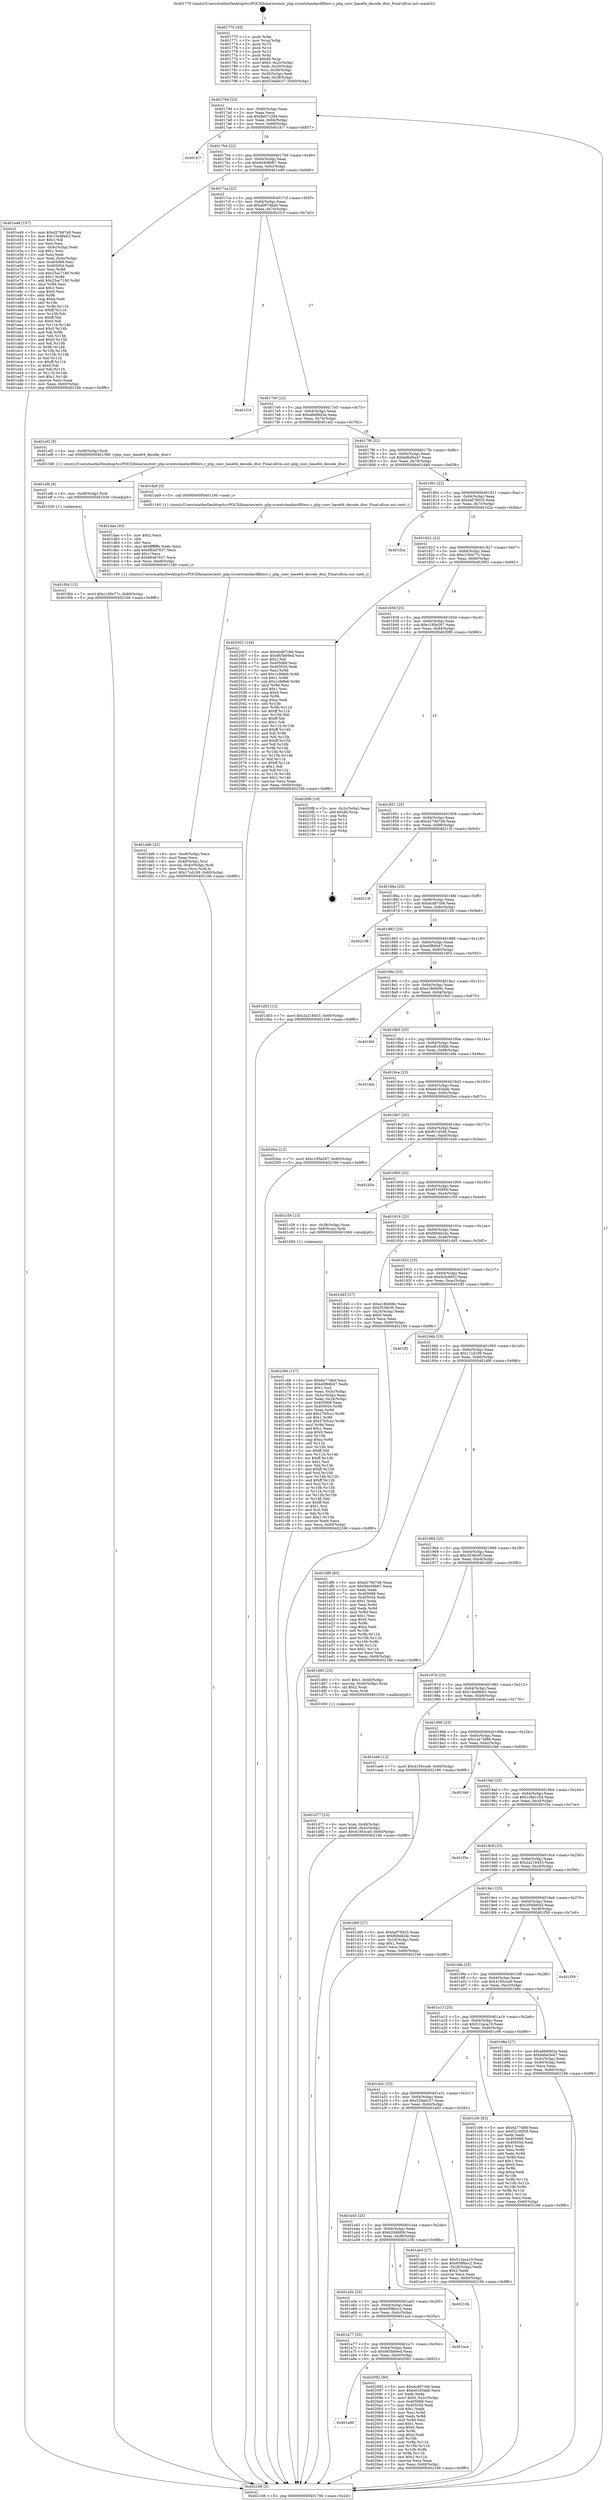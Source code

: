 digraph "0x401770" {
  label = "0x401770 (/mnt/c/Users/mathe/Desktop/tcc/POCII/binaries/extr_php-srcextstandardfilters.c_php_conv_base64_decode_dtor_Final-ollvm.out::main(0))"
  labelloc = "t"
  node[shape=record]

  Entry [label="",width=0.3,height=0.3,shape=circle,fillcolor=black,style=filled]
  "0x40179d" [label="{
     0x40179d [23]\l
     | [instrs]\l
     &nbsp;&nbsp;0x40179d \<+3\>: mov -0x60(%rbp),%eax\l
     &nbsp;&nbsp;0x4017a0 \<+2\>: mov %eax,%ecx\l
     &nbsp;&nbsp;0x4017a2 \<+6\>: sub $0x8e07c284,%ecx\l
     &nbsp;&nbsp;0x4017a8 \<+3\>: mov %eax,-0x64(%rbp)\l
     &nbsp;&nbsp;0x4017ab \<+3\>: mov %ecx,-0x68(%rbp)\l
     &nbsp;&nbsp;0x4017ae \<+6\>: je 0000000000401fc7 \<main+0x857\>\l
  }"]
  "0x401fc7" [label="{
     0x401fc7\l
  }", style=dashed]
  "0x4017b4" [label="{
     0x4017b4 [22]\l
     | [instrs]\l
     &nbsp;&nbsp;0x4017b4 \<+5\>: jmp 00000000004017b9 \<main+0x49\>\l
     &nbsp;&nbsp;0x4017b9 \<+3\>: mov -0x64(%rbp),%eax\l
     &nbsp;&nbsp;0x4017bc \<+5\>: sub $0x9d408b87,%eax\l
     &nbsp;&nbsp;0x4017c1 \<+3\>: mov %eax,-0x6c(%rbp)\l
     &nbsp;&nbsp;0x4017c4 \<+6\>: je 0000000000401e49 \<main+0x6d9\>\l
  }"]
  Exit [label="",width=0.3,height=0.3,shape=circle,fillcolor=black,style=filled,peripheries=2]
  "0x401e49" [label="{
     0x401e49 [157]\l
     | [instrs]\l
     &nbsp;&nbsp;0x401e49 \<+5\>: mov $0xd279d748,%eax\l
     &nbsp;&nbsp;0x401e4e \<+5\>: mov $0x15ed8eb3,%ecx\l
     &nbsp;&nbsp;0x401e53 \<+2\>: mov $0x1,%dl\l
     &nbsp;&nbsp;0x401e55 \<+2\>: xor %esi,%esi\l
     &nbsp;&nbsp;0x401e57 \<+3\>: mov -0x4c(%rbp),%edi\l
     &nbsp;&nbsp;0x401e5a \<+3\>: sub $0x1,%esi\l
     &nbsp;&nbsp;0x401e5d \<+2\>: sub %esi,%edi\l
     &nbsp;&nbsp;0x401e5f \<+3\>: mov %edi,-0x4c(%rbp)\l
     &nbsp;&nbsp;0x401e62 \<+7\>: mov 0x405068,%esi\l
     &nbsp;&nbsp;0x401e69 \<+7\>: mov 0x405054,%edi\l
     &nbsp;&nbsp;0x401e70 \<+3\>: mov %esi,%r8d\l
     &nbsp;&nbsp;0x401e73 \<+7\>: sub $0x25ac7180,%r8d\l
     &nbsp;&nbsp;0x401e7a \<+4\>: sub $0x1,%r8d\l
     &nbsp;&nbsp;0x401e7e \<+7\>: add $0x25ac7180,%r8d\l
     &nbsp;&nbsp;0x401e85 \<+4\>: imul %r8d,%esi\l
     &nbsp;&nbsp;0x401e89 \<+3\>: and $0x1,%esi\l
     &nbsp;&nbsp;0x401e8c \<+3\>: cmp $0x0,%esi\l
     &nbsp;&nbsp;0x401e8f \<+4\>: sete %r9b\l
     &nbsp;&nbsp;0x401e93 \<+3\>: cmp $0xa,%edi\l
     &nbsp;&nbsp;0x401e96 \<+4\>: setl %r10b\l
     &nbsp;&nbsp;0x401e9a \<+3\>: mov %r9b,%r11b\l
     &nbsp;&nbsp;0x401e9d \<+4\>: xor $0xff,%r11b\l
     &nbsp;&nbsp;0x401ea1 \<+3\>: mov %r10b,%bl\l
     &nbsp;&nbsp;0x401ea4 \<+3\>: xor $0xff,%bl\l
     &nbsp;&nbsp;0x401ea7 \<+3\>: xor $0x0,%dl\l
     &nbsp;&nbsp;0x401eaa \<+3\>: mov %r11b,%r14b\l
     &nbsp;&nbsp;0x401ead \<+4\>: and $0x0,%r14b\l
     &nbsp;&nbsp;0x401eb1 \<+3\>: and %dl,%r9b\l
     &nbsp;&nbsp;0x401eb4 \<+3\>: mov %bl,%r15b\l
     &nbsp;&nbsp;0x401eb7 \<+4\>: and $0x0,%r15b\l
     &nbsp;&nbsp;0x401ebb \<+3\>: and %dl,%r10b\l
     &nbsp;&nbsp;0x401ebe \<+3\>: or %r9b,%r14b\l
     &nbsp;&nbsp;0x401ec1 \<+3\>: or %r10b,%r15b\l
     &nbsp;&nbsp;0x401ec4 \<+3\>: xor %r15b,%r14b\l
     &nbsp;&nbsp;0x401ec7 \<+3\>: or %bl,%r11b\l
     &nbsp;&nbsp;0x401eca \<+4\>: xor $0xff,%r11b\l
     &nbsp;&nbsp;0x401ece \<+3\>: or $0x0,%dl\l
     &nbsp;&nbsp;0x401ed1 \<+3\>: and %dl,%r11b\l
     &nbsp;&nbsp;0x401ed4 \<+3\>: or %r11b,%r14b\l
     &nbsp;&nbsp;0x401ed7 \<+4\>: test $0x1,%r14b\l
     &nbsp;&nbsp;0x401edb \<+3\>: cmovne %ecx,%eax\l
     &nbsp;&nbsp;0x401ede \<+3\>: mov %eax,-0x60(%rbp)\l
     &nbsp;&nbsp;0x401ee1 \<+5\>: jmp 0000000000402166 \<main+0x9f6\>\l
  }"]
  "0x4017ca" [label="{
     0x4017ca [22]\l
     | [instrs]\l
     &nbsp;&nbsp;0x4017ca \<+5\>: jmp 00000000004017cf \<main+0x5f\>\l
     &nbsp;&nbsp;0x4017cf \<+3\>: mov -0x64(%rbp),%eax\l
     &nbsp;&nbsp;0x4017d2 \<+5\>: sub $0xa09746a9,%eax\l
     &nbsp;&nbsp;0x4017d7 \<+3\>: mov %eax,-0x70(%rbp)\l
     &nbsp;&nbsp;0x4017da \<+6\>: je 0000000000401f10 \<main+0x7a0\>\l
  }"]
  "0x401a90" [label="{
     0x401a90\l
  }", style=dashed]
  "0x401f10" [label="{
     0x401f10\l
  }", style=dashed]
  "0x4017e0" [label="{
     0x4017e0 [22]\l
     | [instrs]\l
     &nbsp;&nbsp;0x4017e0 \<+5\>: jmp 00000000004017e5 \<main+0x75\>\l
     &nbsp;&nbsp;0x4017e5 \<+3\>: mov -0x64(%rbp),%eax\l
     &nbsp;&nbsp;0x4017e8 \<+5\>: sub $0xa6689d3a,%eax\l
     &nbsp;&nbsp;0x4017ed \<+3\>: mov %eax,-0x74(%rbp)\l
     &nbsp;&nbsp;0x4017f0 \<+6\>: je 0000000000401ef2 \<main+0x782\>\l
  }"]
  "0x402092" [label="{
     0x402092 [90]\l
     | [instrs]\l
     &nbsp;&nbsp;0x402092 \<+5\>: mov $0xdcd87cb6,%eax\l
     &nbsp;&nbsp;0x402097 \<+5\>: mov $0xed165abb,%ecx\l
     &nbsp;&nbsp;0x40209c \<+2\>: xor %edx,%edx\l
     &nbsp;&nbsp;0x40209e \<+7\>: movl $0x0,-0x2c(%rbp)\l
     &nbsp;&nbsp;0x4020a5 \<+7\>: mov 0x405068,%esi\l
     &nbsp;&nbsp;0x4020ac \<+7\>: mov 0x405054,%edi\l
     &nbsp;&nbsp;0x4020b3 \<+3\>: sub $0x1,%edx\l
     &nbsp;&nbsp;0x4020b6 \<+3\>: mov %esi,%r8d\l
     &nbsp;&nbsp;0x4020b9 \<+3\>: add %edx,%r8d\l
     &nbsp;&nbsp;0x4020bc \<+4\>: imul %r8d,%esi\l
     &nbsp;&nbsp;0x4020c0 \<+3\>: and $0x1,%esi\l
     &nbsp;&nbsp;0x4020c3 \<+3\>: cmp $0x0,%esi\l
     &nbsp;&nbsp;0x4020c6 \<+4\>: sete %r9b\l
     &nbsp;&nbsp;0x4020ca \<+3\>: cmp $0xa,%edi\l
     &nbsp;&nbsp;0x4020cd \<+4\>: setl %r10b\l
     &nbsp;&nbsp;0x4020d1 \<+3\>: mov %r9b,%r11b\l
     &nbsp;&nbsp;0x4020d4 \<+3\>: and %r10b,%r11b\l
     &nbsp;&nbsp;0x4020d7 \<+3\>: xor %r10b,%r9b\l
     &nbsp;&nbsp;0x4020da \<+3\>: or %r9b,%r11b\l
     &nbsp;&nbsp;0x4020dd \<+4\>: test $0x1,%r11b\l
     &nbsp;&nbsp;0x4020e1 \<+3\>: cmovne %ecx,%eax\l
     &nbsp;&nbsp;0x4020e4 \<+3\>: mov %eax,-0x60(%rbp)\l
     &nbsp;&nbsp;0x4020e7 \<+5\>: jmp 0000000000402166 \<main+0x9f6\>\l
  }"]
  "0x401ef2" [label="{
     0x401ef2 [9]\l
     | [instrs]\l
     &nbsp;&nbsp;0x401ef2 \<+4\>: mov -0x48(%rbp),%rdi\l
     &nbsp;&nbsp;0x401ef6 \<+5\>: call 0000000000401580 \<php_conv_base64_decode_dtor\>\l
     | [calls]\l
     &nbsp;&nbsp;0x401580 \{1\} (/mnt/c/Users/mathe/Desktop/tcc/POCII/binaries/extr_php-srcextstandardfilters.c_php_conv_base64_decode_dtor_Final-ollvm.out::php_conv_base64_decode_dtor)\l
  }"]
  "0x4017f6" [label="{
     0x4017f6 [22]\l
     | [instrs]\l
     &nbsp;&nbsp;0x4017f6 \<+5\>: jmp 00000000004017fb \<main+0x8b\>\l
     &nbsp;&nbsp;0x4017fb \<+3\>: mov -0x64(%rbp),%eax\l
     &nbsp;&nbsp;0x4017fe \<+5\>: sub $0xbdbd5e47,%eax\l
     &nbsp;&nbsp;0x401803 \<+3\>: mov %eax,-0x78(%rbp)\l
     &nbsp;&nbsp;0x401806 \<+6\>: je 0000000000401da9 \<main+0x639\>\l
  }"]
  "0x401a77" [label="{
     0x401a77 [25]\l
     | [instrs]\l
     &nbsp;&nbsp;0x401a77 \<+5\>: jmp 0000000000401a7c \<main+0x30c\>\l
     &nbsp;&nbsp;0x401a7c \<+3\>: mov -0x64(%rbp),%eax\l
     &nbsp;&nbsp;0x401a7f \<+5\>: sub $0x665b69ed,%eax\l
     &nbsp;&nbsp;0x401a84 \<+6\>: mov %eax,-0xe0(%rbp)\l
     &nbsp;&nbsp;0x401a8a \<+6\>: je 0000000000402092 \<main+0x922\>\l
  }"]
  "0x401da9" [label="{
     0x401da9 [5]\l
     | [instrs]\l
     &nbsp;&nbsp;0x401da9 \<+5\>: call 0000000000401160 \<next_i\>\l
     | [calls]\l
     &nbsp;&nbsp;0x401160 \{1\} (/mnt/c/Users/mathe/Desktop/tcc/POCII/binaries/extr_php-srcextstandardfilters.c_php_conv_base64_decode_dtor_Final-ollvm.out::next_i)\l
  }"]
  "0x40180c" [label="{
     0x40180c [22]\l
     | [instrs]\l
     &nbsp;&nbsp;0x40180c \<+5\>: jmp 0000000000401811 \<main+0xa1\>\l
     &nbsp;&nbsp;0x401811 \<+3\>: mov -0x64(%rbp),%eax\l
     &nbsp;&nbsp;0x401814 \<+5\>: sub $0xbef79025,%eax\l
     &nbsp;&nbsp;0x401819 \<+3\>: mov %eax,-0x7c(%rbp)\l
     &nbsp;&nbsp;0x40181c \<+6\>: je 0000000000401d2a \<main+0x5ba\>\l
  }"]
  "0x401ace" [label="{
     0x401ace\l
  }", style=dashed]
  "0x401d2a" [label="{
     0x401d2a\l
  }", style=dashed]
  "0x401822" [label="{
     0x401822 [22]\l
     | [instrs]\l
     &nbsp;&nbsp;0x401822 \<+5\>: jmp 0000000000401827 \<main+0xb7\>\l
     &nbsp;&nbsp;0x401827 \<+3\>: mov -0x64(%rbp),%eax\l
     &nbsp;&nbsp;0x40182a \<+5\>: sub $0xc100e77c,%eax\l
     &nbsp;&nbsp;0x40182f \<+3\>: mov %eax,-0x80(%rbp)\l
     &nbsp;&nbsp;0x401832 \<+6\>: je 0000000000402002 \<main+0x892\>\l
  }"]
  "0x401a5e" [label="{
     0x401a5e [25]\l
     | [instrs]\l
     &nbsp;&nbsp;0x401a5e \<+5\>: jmp 0000000000401a63 \<main+0x2f3\>\l
     &nbsp;&nbsp;0x401a63 \<+3\>: mov -0x64(%rbp),%eax\l
     &nbsp;&nbsp;0x401a66 \<+5\>: sub $0x65f8bcc2,%eax\l
     &nbsp;&nbsp;0x401a6b \<+6\>: mov %eax,-0xdc(%rbp)\l
     &nbsp;&nbsp;0x401a71 \<+6\>: je 0000000000401ace \<main+0x35e\>\l
  }"]
  "0x402002" [label="{
     0x402002 [144]\l
     | [instrs]\l
     &nbsp;&nbsp;0x402002 \<+5\>: mov $0xdcd87cb6,%eax\l
     &nbsp;&nbsp;0x402007 \<+5\>: mov $0x665b69ed,%ecx\l
     &nbsp;&nbsp;0x40200c \<+2\>: mov $0x1,%dl\l
     &nbsp;&nbsp;0x40200e \<+7\>: mov 0x405068,%esi\l
     &nbsp;&nbsp;0x402015 \<+7\>: mov 0x405054,%edi\l
     &nbsp;&nbsp;0x40201c \<+3\>: mov %esi,%r8d\l
     &nbsp;&nbsp;0x40201f \<+7\>: add $0x1c9dfe6,%r8d\l
     &nbsp;&nbsp;0x402026 \<+4\>: sub $0x1,%r8d\l
     &nbsp;&nbsp;0x40202a \<+7\>: sub $0x1c9dfe6,%r8d\l
     &nbsp;&nbsp;0x402031 \<+4\>: imul %r8d,%esi\l
     &nbsp;&nbsp;0x402035 \<+3\>: and $0x1,%esi\l
     &nbsp;&nbsp;0x402038 \<+3\>: cmp $0x0,%esi\l
     &nbsp;&nbsp;0x40203b \<+4\>: sete %r9b\l
     &nbsp;&nbsp;0x40203f \<+3\>: cmp $0xa,%edi\l
     &nbsp;&nbsp;0x402042 \<+4\>: setl %r10b\l
     &nbsp;&nbsp;0x402046 \<+3\>: mov %r9b,%r11b\l
     &nbsp;&nbsp;0x402049 \<+4\>: xor $0xff,%r11b\l
     &nbsp;&nbsp;0x40204d \<+3\>: mov %r10b,%bl\l
     &nbsp;&nbsp;0x402050 \<+3\>: xor $0xff,%bl\l
     &nbsp;&nbsp;0x402053 \<+3\>: xor $0x1,%dl\l
     &nbsp;&nbsp;0x402056 \<+3\>: mov %r11b,%r14b\l
     &nbsp;&nbsp;0x402059 \<+4\>: and $0xff,%r14b\l
     &nbsp;&nbsp;0x40205d \<+3\>: and %dl,%r9b\l
     &nbsp;&nbsp;0x402060 \<+3\>: mov %bl,%r15b\l
     &nbsp;&nbsp;0x402063 \<+4\>: and $0xff,%r15b\l
     &nbsp;&nbsp;0x402067 \<+3\>: and %dl,%r10b\l
     &nbsp;&nbsp;0x40206a \<+3\>: or %r9b,%r14b\l
     &nbsp;&nbsp;0x40206d \<+3\>: or %r10b,%r15b\l
     &nbsp;&nbsp;0x402070 \<+3\>: xor %r15b,%r14b\l
     &nbsp;&nbsp;0x402073 \<+3\>: or %bl,%r11b\l
     &nbsp;&nbsp;0x402076 \<+4\>: xor $0xff,%r11b\l
     &nbsp;&nbsp;0x40207a \<+3\>: or $0x1,%dl\l
     &nbsp;&nbsp;0x40207d \<+3\>: and %dl,%r11b\l
     &nbsp;&nbsp;0x402080 \<+3\>: or %r11b,%r14b\l
     &nbsp;&nbsp;0x402083 \<+4\>: test $0x1,%r14b\l
     &nbsp;&nbsp;0x402087 \<+3\>: cmovne %ecx,%eax\l
     &nbsp;&nbsp;0x40208a \<+3\>: mov %eax,-0x60(%rbp)\l
     &nbsp;&nbsp;0x40208d \<+5\>: jmp 0000000000402166 \<main+0x9f6\>\l
  }"]
  "0x401838" [label="{
     0x401838 [25]\l
     | [instrs]\l
     &nbsp;&nbsp;0x401838 \<+5\>: jmp 000000000040183d \<main+0xcd\>\l
     &nbsp;&nbsp;0x40183d \<+3\>: mov -0x64(%rbp),%eax\l
     &nbsp;&nbsp;0x401840 \<+5\>: sub $0xc195e267,%eax\l
     &nbsp;&nbsp;0x401845 \<+6\>: mov %eax,-0x84(%rbp)\l
     &nbsp;&nbsp;0x40184b \<+6\>: je 00000000004020f8 \<main+0x988\>\l
  }"]
  "0x40210b" [label="{
     0x40210b\l
  }", style=dashed]
  "0x4020f8" [label="{
     0x4020f8 [19]\l
     | [instrs]\l
     &nbsp;&nbsp;0x4020f8 \<+3\>: mov -0x2c(%rbp),%eax\l
     &nbsp;&nbsp;0x4020fb \<+7\>: add $0xd0,%rsp\l
     &nbsp;&nbsp;0x402102 \<+1\>: pop %rbx\l
     &nbsp;&nbsp;0x402103 \<+2\>: pop %r12\l
     &nbsp;&nbsp;0x402105 \<+2\>: pop %r14\l
     &nbsp;&nbsp;0x402107 \<+2\>: pop %r15\l
     &nbsp;&nbsp;0x402109 \<+1\>: pop %rbp\l
     &nbsp;&nbsp;0x40210a \<+1\>: ret\l
  }"]
  "0x401851" [label="{
     0x401851 [25]\l
     | [instrs]\l
     &nbsp;&nbsp;0x401851 \<+5\>: jmp 0000000000401856 \<main+0xe6\>\l
     &nbsp;&nbsp;0x401856 \<+3\>: mov -0x64(%rbp),%eax\l
     &nbsp;&nbsp;0x401859 \<+5\>: sub $0xd279d748,%eax\l
     &nbsp;&nbsp;0x40185e \<+6\>: mov %eax,-0x88(%rbp)\l
     &nbsp;&nbsp;0x401864 \<+6\>: je 000000000040213f \<main+0x9cf\>\l
  }"]
  "0x401f04" [label="{
     0x401f04 [12]\l
     | [instrs]\l
     &nbsp;&nbsp;0x401f04 \<+7\>: movl $0xc100e77c,-0x60(%rbp)\l
     &nbsp;&nbsp;0x401f0b \<+5\>: jmp 0000000000402166 \<main+0x9f6\>\l
  }"]
  "0x40213f" [label="{
     0x40213f\l
  }", style=dashed]
  "0x40186a" [label="{
     0x40186a [25]\l
     | [instrs]\l
     &nbsp;&nbsp;0x40186a \<+5\>: jmp 000000000040186f \<main+0xff\>\l
     &nbsp;&nbsp;0x40186f \<+3\>: mov -0x64(%rbp),%eax\l
     &nbsp;&nbsp;0x401872 \<+5\>: sub $0xdcd87cb6,%eax\l
     &nbsp;&nbsp;0x401877 \<+6\>: mov %eax,-0x8c(%rbp)\l
     &nbsp;&nbsp;0x40187d \<+6\>: je 0000000000402158 \<main+0x9e8\>\l
  }"]
  "0x401efb" [label="{
     0x401efb [9]\l
     | [instrs]\l
     &nbsp;&nbsp;0x401efb \<+4\>: mov -0x48(%rbp),%rdi\l
     &nbsp;&nbsp;0x401eff \<+5\>: call 0000000000401030 \<free@plt\>\l
     | [calls]\l
     &nbsp;&nbsp;0x401030 \{1\} (unknown)\l
  }"]
  "0x402158" [label="{
     0x402158\l
  }", style=dashed]
  "0x401883" [label="{
     0x401883 [25]\l
     | [instrs]\l
     &nbsp;&nbsp;0x401883 \<+5\>: jmp 0000000000401888 \<main+0x118\>\l
     &nbsp;&nbsp;0x401888 \<+3\>: mov -0x64(%rbp),%eax\l
     &nbsp;&nbsp;0x40188b \<+5\>: sub $0xe0f66647,%eax\l
     &nbsp;&nbsp;0x401890 \<+6\>: mov %eax,-0x90(%rbp)\l
     &nbsp;&nbsp;0x401896 \<+6\>: je 0000000000401d03 \<main+0x593\>\l
  }"]
  "0x401dd6" [label="{
     0x401dd6 [32]\l
     | [instrs]\l
     &nbsp;&nbsp;0x401dd6 \<+6\>: mov -0xe8(%rbp),%ecx\l
     &nbsp;&nbsp;0x401ddc \<+3\>: imul %eax,%ecx\l
     &nbsp;&nbsp;0x401ddf \<+4\>: mov -0x48(%rbp),%rsi\l
     &nbsp;&nbsp;0x401de3 \<+4\>: movslq -0x4c(%rbp),%rdi\l
     &nbsp;&nbsp;0x401de7 \<+3\>: mov %ecx,(%rsi,%rdi,4)\l
     &nbsp;&nbsp;0x401dea \<+7\>: movl $0x17cd189,-0x60(%rbp)\l
     &nbsp;&nbsp;0x401df1 \<+5\>: jmp 0000000000402166 \<main+0x9f6\>\l
  }"]
  "0x401d03" [label="{
     0x401d03 [12]\l
     | [instrs]\l
     &nbsp;&nbsp;0x401d03 \<+7\>: movl $0x2a218453,-0x60(%rbp)\l
     &nbsp;&nbsp;0x401d0a \<+5\>: jmp 0000000000402166 \<main+0x9f6\>\l
  }"]
  "0x40189c" [label="{
     0x40189c [25]\l
     | [instrs]\l
     &nbsp;&nbsp;0x40189c \<+5\>: jmp 00000000004018a1 \<main+0x131\>\l
     &nbsp;&nbsp;0x4018a1 \<+3\>: mov -0x64(%rbp),%eax\l
     &nbsp;&nbsp;0x4018a4 \<+5\>: sub $0xe180d06c,%eax\l
     &nbsp;&nbsp;0x4018a9 \<+6\>: mov %eax,-0x94(%rbp)\l
     &nbsp;&nbsp;0x4018af \<+6\>: je 0000000000401fe5 \<main+0x875\>\l
  }"]
  "0x401dae" [label="{
     0x401dae [40]\l
     | [instrs]\l
     &nbsp;&nbsp;0x401dae \<+5\>: mov $0x2,%ecx\l
     &nbsp;&nbsp;0x401db3 \<+1\>: cltd\l
     &nbsp;&nbsp;0x401db4 \<+2\>: idiv %ecx\l
     &nbsp;&nbsp;0x401db6 \<+6\>: imul $0xfffffffe,%edx,%ecx\l
     &nbsp;&nbsp;0x401dbc \<+6\>: add $0x664d7637,%ecx\l
     &nbsp;&nbsp;0x401dc2 \<+3\>: add $0x1,%ecx\l
     &nbsp;&nbsp;0x401dc5 \<+6\>: sub $0x664d7637,%ecx\l
     &nbsp;&nbsp;0x401dcb \<+6\>: mov %ecx,-0xe8(%rbp)\l
     &nbsp;&nbsp;0x401dd1 \<+5\>: call 0000000000401160 \<next_i\>\l
     | [calls]\l
     &nbsp;&nbsp;0x401160 \{1\} (/mnt/c/Users/mathe/Desktop/tcc/POCII/binaries/extr_php-srcextstandardfilters.c_php_conv_base64_decode_dtor_Final-ollvm.out::next_i)\l
  }"]
  "0x401fe5" [label="{
     0x401fe5\l
  }", style=dashed]
  "0x4018b5" [label="{
     0x4018b5 [25]\l
     | [instrs]\l
     &nbsp;&nbsp;0x4018b5 \<+5\>: jmp 00000000004018ba \<main+0x14a\>\l
     &nbsp;&nbsp;0x4018ba \<+3\>: mov -0x64(%rbp),%eax\l
     &nbsp;&nbsp;0x4018bd \<+5\>: sub $0xe8193fdb,%eax\l
     &nbsp;&nbsp;0x4018c2 \<+6\>: mov %eax,-0x98(%rbp)\l
     &nbsp;&nbsp;0x4018c8 \<+6\>: je 0000000000401bfa \<main+0x48a\>\l
  }"]
  "0x401d77" [label="{
     0x401d77 [23]\l
     | [instrs]\l
     &nbsp;&nbsp;0x401d77 \<+4\>: mov %rax,-0x48(%rbp)\l
     &nbsp;&nbsp;0x401d7b \<+7\>: movl $0x0,-0x4c(%rbp)\l
     &nbsp;&nbsp;0x401d82 \<+7\>: movl $0x4195cca9,-0x60(%rbp)\l
     &nbsp;&nbsp;0x401d89 \<+5\>: jmp 0000000000402166 \<main+0x9f6\>\l
  }"]
  "0x401bfa" [label="{
     0x401bfa\l
  }", style=dashed]
  "0x4018ce" [label="{
     0x4018ce [25]\l
     | [instrs]\l
     &nbsp;&nbsp;0x4018ce \<+5\>: jmp 00000000004018d3 \<main+0x163\>\l
     &nbsp;&nbsp;0x4018d3 \<+3\>: mov -0x64(%rbp),%eax\l
     &nbsp;&nbsp;0x4018d6 \<+5\>: sub $0xed165abb,%eax\l
     &nbsp;&nbsp;0x4018db \<+6\>: mov %eax,-0x9c(%rbp)\l
     &nbsp;&nbsp;0x4018e1 \<+6\>: je 00000000004020ec \<main+0x97c\>\l
  }"]
  "0x401c66" [label="{
     0x401c66 [157]\l
     | [instrs]\l
     &nbsp;&nbsp;0x401c66 \<+5\>: mov $0x6a77dfef,%ecx\l
     &nbsp;&nbsp;0x401c6b \<+5\>: mov $0xe0f66647,%edx\l
     &nbsp;&nbsp;0x401c70 \<+3\>: mov $0x1,%sil\l
     &nbsp;&nbsp;0x401c73 \<+3\>: mov %eax,-0x3c(%rbp)\l
     &nbsp;&nbsp;0x401c76 \<+3\>: mov -0x3c(%rbp),%eax\l
     &nbsp;&nbsp;0x401c79 \<+3\>: mov %eax,-0x24(%rbp)\l
     &nbsp;&nbsp;0x401c7c \<+7\>: mov 0x405068,%eax\l
     &nbsp;&nbsp;0x401c83 \<+8\>: mov 0x405054,%r8d\l
     &nbsp;&nbsp;0x401c8b \<+3\>: mov %eax,%r9d\l
     &nbsp;&nbsp;0x401c8e \<+7\>: add $0x2765ccc,%r9d\l
     &nbsp;&nbsp;0x401c95 \<+4\>: sub $0x1,%r9d\l
     &nbsp;&nbsp;0x401c99 \<+7\>: sub $0x2765ccc,%r9d\l
     &nbsp;&nbsp;0x401ca0 \<+4\>: imul %r9d,%eax\l
     &nbsp;&nbsp;0x401ca4 \<+3\>: and $0x1,%eax\l
     &nbsp;&nbsp;0x401ca7 \<+3\>: cmp $0x0,%eax\l
     &nbsp;&nbsp;0x401caa \<+4\>: sete %r10b\l
     &nbsp;&nbsp;0x401cae \<+4\>: cmp $0xa,%r8d\l
     &nbsp;&nbsp;0x401cb2 \<+4\>: setl %r11b\l
     &nbsp;&nbsp;0x401cb6 \<+3\>: mov %r10b,%bl\l
     &nbsp;&nbsp;0x401cb9 \<+3\>: xor $0xff,%bl\l
     &nbsp;&nbsp;0x401cbc \<+3\>: mov %r11b,%r14b\l
     &nbsp;&nbsp;0x401cbf \<+4\>: xor $0xff,%r14b\l
     &nbsp;&nbsp;0x401cc3 \<+4\>: xor $0x1,%sil\l
     &nbsp;&nbsp;0x401cc7 \<+3\>: mov %bl,%r15b\l
     &nbsp;&nbsp;0x401cca \<+4\>: and $0xff,%r15b\l
     &nbsp;&nbsp;0x401cce \<+3\>: and %sil,%r10b\l
     &nbsp;&nbsp;0x401cd1 \<+3\>: mov %r14b,%r12b\l
     &nbsp;&nbsp;0x401cd4 \<+4\>: and $0xff,%r12b\l
     &nbsp;&nbsp;0x401cd8 \<+3\>: and %sil,%r11b\l
     &nbsp;&nbsp;0x401cdb \<+3\>: or %r10b,%r15b\l
     &nbsp;&nbsp;0x401cde \<+3\>: or %r11b,%r12b\l
     &nbsp;&nbsp;0x401ce1 \<+3\>: xor %r12b,%r15b\l
     &nbsp;&nbsp;0x401ce4 \<+3\>: or %r14b,%bl\l
     &nbsp;&nbsp;0x401ce7 \<+3\>: xor $0xff,%bl\l
     &nbsp;&nbsp;0x401cea \<+4\>: or $0x1,%sil\l
     &nbsp;&nbsp;0x401cee \<+3\>: and %sil,%bl\l
     &nbsp;&nbsp;0x401cf1 \<+3\>: or %bl,%r15b\l
     &nbsp;&nbsp;0x401cf4 \<+4\>: test $0x1,%r15b\l
     &nbsp;&nbsp;0x401cf8 \<+3\>: cmovne %edx,%ecx\l
     &nbsp;&nbsp;0x401cfb \<+3\>: mov %ecx,-0x60(%rbp)\l
     &nbsp;&nbsp;0x401cfe \<+5\>: jmp 0000000000402166 \<main+0x9f6\>\l
  }"]
  "0x4020ec" [label="{
     0x4020ec [12]\l
     | [instrs]\l
     &nbsp;&nbsp;0x4020ec \<+7\>: movl $0xc195e267,-0x60(%rbp)\l
     &nbsp;&nbsp;0x4020f3 \<+5\>: jmp 0000000000402166 \<main+0x9f6\>\l
  }"]
  "0x4018e7" [label="{
     0x4018e7 [25]\l
     | [instrs]\l
     &nbsp;&nbsp;0x4018e7 \<+5\>: jmp 00000000004018ec \<main+0x17c\>\l
     &nbsp;&nbsp;0x4018ec \<+3\>: mov -0x64(%rbp),%eax\l
     &nbsp;&nbsp;0x4018ef \<+5\>: sub $0xf01cf346,%eax\l
     &nbsp;&nbsp;0x4018f4 \<+6\>: mov %eax,-0xa0(%rbp)\l
     &nbsp;&nbsp;0x4018fa \<+6\>: je 0000000000401b5e \<main+0x3ee\>\l
  }"]
  "0x401770" [label="{
     0x401770 [45]\l
     | [instrs]\l
     &nbsp;&nbsp;0x401770 \<+1\>: push %rbp\l
     &nbsp;&nbsp;0x401771 \<+3\>: mov %rsp,%rbp\l
     &nbsp;&nbsp;0x401774 \<+2\>: push %r15\l
     &nbsp;&nbsp;0x401776 \<+2\>: push %r14\l
     &nbsp;&nbsp;0x401778 \<+2\>: push %r12\l
     &nbsp;&nbsp;0x40177a \<+1\>: push %rbx\l
     &nbsp;&nbsp;0x40177b \<+7\>: sub $0xd0,%rsp\l
     &nbsp;&nbsp;0x401782 \<+7\>: movl $0x0,-0x2c(%rbp)\l
     &nbsp;&nbsp;0x401789 \<+3\>: mov %edi,-0x30(%rbp)\l
     &nbsp;&nbsp;0x40178c \<+4\>: mov %rsi,-0x38(%rbp)\l
     &nbsp;&nbsp;0x401790 \<+3\>: mov -0x30(%rbp),%edi\l
     &nbsp;&nbsp;0x401793 \<+3\>: mov %edi,-0x28(%rbp)\l
     &nbsp;&nbsp;0x401796 \<+7\>: movl $0x53da0c37,-0x60(%rbp)\l
  }"]
  "0x401b5e" [label="{
     0x401b5e\l
  }", style=dashed]
  "0x401900" [label="{
     0x401900 [25]\l
     | [instrs]\l
     &nbsp;&nbsp;0x401900 \<+5\>: jmp 0000000000401905 \<main+0x195\>\l
     &nbsp;&nbsp;0x401905 \<+3\>: mov -0x64(%rbp),%eax\l
     &nbsp;&nbsp;0x401908 \<+5\>: sub $0xf3100f59,%eax\l
     &nbsp;&nbsp;0x40190d \<+6\>: mov %eax,-0xa4(%rbp)\l
     &nbsp;&nbsp;0x401913 \<+6\>: je 0000000000401c59 \<main+0x4e9\>\l
  }"]
  "0x402166" [label="{
     0x402166 [5]\l
     | [instrs]\l
     &nbsp;&nbsp;0x402166 \<+5\>: jmp 000000000040179d \<main+0x2d\>\l
  }"]
  "0x401c59" [label="{
     0x401c59 [13]\l
     | [instrs]\l
     &nbsp;&nbsp;0x401c59 \<+4\>: mov -0x38(%rbp),%rax\l
     &nbsp;&nbsp;0x401c5d \<+4\>: mov 0x8(%rax),%rdi\l
     &nbsp;&nbsp;0x401c61 \<+5\>: call 0000000000401060 \<atoi@plt\>\l
     | [calls]\l
     &nbsp;&nbsp;0x401060 \{1\} (unknown)\l
  }"]
  "0x401919" [label="{
     0x401919 [25]\l
     | [instrs]\l
     &nbsp;&nbsp;0x401919 \<+5\>: jmp 000000000040191e \<main+0x1ae\>\l
     &nbsp;&nbsp;0x40191e \<+3\>: mov -0x64(%rbp),%eax\l
     &nbsp;&nbsp;0x401921 \<+5\>: sub $0xfb84b2dc,%eax\l
     &nbsp;&nbsp;0x401926 \<+6\>: mov %eax,-0xa8(%rbp)\l
     &nbsp;&nbsp;0x40192c \<+6\>: je 0000000000401d45 \<main+0x5d5\>\l
  }"]
  "0x401a45" [label="{
     0x401a45 [25]\l
     | [instrs]\l
     &nbsp;&nbsp;0x401a45 \<+5\>: jmp 0000000000401a4a \<main+0x2da\>\l
     &nbsp;&nbsp;0x401a4a \<+3\>: mov -0x64(%rbp),%eax\l
     &nbsp;&nbsp;0x401a4d \<+5\>: sub $0x6294fd0b,%eax\l
     &nbsp;&nbsp;0x401a52 \<+6\>: mov %eax,-0xd8(%rbp)\l
     &nbsp;&nbsp;0x401a58 \<+6\>: je 000000000040210b \<main+0x99b\>\l
  }"]
  "0x401d45" [label="{
     0x401d45 [27]\l
     | [instrs]\l
     &nbsp;&nbsp;0x401d45 \<+5\>: mov $0xe180d06c,%eax\l
     &nbsp;&nbsp;0x401d4a \<+5\>: mov $0x3538c00,%ecx\l
     &nbsp;&nbsp;0x401d4f \<+3\>: mov -0x24(%rbp),%edx\l
     &nbsp;&nbsp;0x401d52 \<+3\>: cmp $0x0,%edx\l
     &nbsp;&nbsp;0x401d55 \<+3\>: cmove %ecx,%eax\l
     &nbsp;&nbsp;0x401d58 \<+3\>: mov %eax,-0x60(%rbp)\l
     &nbsp;&nbsp;0x401d5b \<+5\>: jmp 0000000000402166 \<main+0x9f6\>\l
  }"]
  "0x401932" [label="{
     0x401932 [25]\l
     | [instrs]\l
     &nbsp;&nbsp;0x401932 \<+5\>: jmp 0000000000401937 \<main+0x1c7\>\l
     &nbsp;&nbsp;0x401937 \<+3\>: mov -0x64(%rbp),%eax\l
     &nbsp;&nbsp;0x40193a \<+5\>: sub $0xfd3c9952,%eax\l
     &nbsp;&nbsp;0x40193f \<+6\>: mov %eax,-0xac(%rbp)\l
     &nbsp;&nbsp;0x401945 \<+6\>: je 0000000000401ff1 \<main+0x881\>\l
  }"]
  "0x401ab3" [label="{
     0x401ab3 [27]\l
     | [instrs]\l
     &nbsp;&nbsp;0x401ab3 \<+5\>: mov $0x512aca19,%eax\l
     &nbsp;&nbsp;0x401ab8 \<+5\>: mov $0x65f8bcc2,%ecx\l
     &nbsp;&nbsp;0x401abd \<+3\>: mov -0x28(%rbp),%edx\l
     &nbsp;&nbsp;0x401ac0 \<+3\>: cmp $0x2,%edx\l
     &nbsp;&nbsp;0x401ac3 \<+3\>: cmovne %ecx,%eax\l
     &nbsp;&nbsp;0x401ac6 \<+3\>: mov %eax,-0x60(%rbp)\l
     &nbsp;&nbsp;0x401ac9 \<+5\>: jmp 0000000000402166 \<main+0x9f6\>\l
  }"]
  "0x401ff1" [label="{
     0x401ff1\l
  }", style=dashed]
  "0x40194b" [label="{
     0x40194b [25]\l
     | [instrs]\l
     &nbsp;&nbsp;0x40194b \<+5\>: jmp 0000000000401950 \<main+0x1e0\>\l
     &nbsp;&nbsp;0x401950 \<+3\>: mov -0x64(%rbp),%eax\l
     &nbsp;&nbsp;0x401953 \<+5\>: sub $0x17cd189,%eax\l
     &nbsp;&nbsp;0x401958 \<+6\>: mov %eax,-0xb0(%rbp)\l
     &nbsp;&nbsp;0x40195e \<+6\>: je 0000000000401df6 \<main+0x686\>\l
  }"]
  "0x401a2c" [label="{
     0x401a2c [25]\l
     | [instrs]\l
     &nbsp;&nbsp;0x401a2c \<+5\>: jmp 0000000000401a31 \<main+0x2c1\>\l
     &nbsp;&nbsp;0x401a31 \<+3\>: mov -0x64(%rbp),%eax\l
     &nbsp;&nbsp;0x401a34 \<+5\>: sub $0x53da0c37,%eax\l
     &nbsp;&nbsp;0x401a39 \<+6\>: mov %eax,-0xd4(%rbp)\l
     &nbsp;&nbsp;0x401a3f \<+6\>: je 0000000000401ab3 \<main+0x343\>\l
  }"]
  "0x401df6" [label="{
     0x401df6 [83]\l
     | [instrs]\l
     &nbsp;&nbsp;0x401df6 \<+5\>: mov $0xd279d748,%eax\l
     &nbsp;&nbsp;0x401dfb \<+5\>: mov $0x9d408b87,%ecx\l
     &nbsp;&nbsp;0x401e00 \<+2\>: xor %edx,%edx\l
     &nbsp;&nbsp;0x401e02 \<+7\>: mov 0x405068,%esi\l
     &nbsp;&nbsp;0x401e09 \<+7\>: mov 0x405054,%edi\l
     &nbsp;&nbsp;0x401e10 \<+3\>: sub $0x1,%edx\l
     &nbsp;&nbsp;0x401e13 \<+3\>: mov %esi,%r8d\l
     &nbsp;&nbsp;0x401e16 \<+3\>: add %edx,%r8d\l
     &nbsp;&nbsp;0x401e19 \<+4\>: imul %r8d,%esi\l
     &nbsp;&nbsp;0x401e1d \<+3\>: and $0x1,%esi\l
     &nbsp;&nbsp;0x401e20 \<+3\>: cmp $0x0,%esi\l
     &nbsp;&nbsp;0x401e23 \<+4\>: sete %r9b\l
     &nbsp;&nbsp;0x401e27 \<+3\>: cmp $0xa,%edi\l
     &nbsp;&nbsp;0x401e2a \<+4\>: setl %r10b\l
     &nbsp;&nbsp;0x401e2e \<+3\>: mov %r9b,%r11b\l
     &nbsp;&nbsp;0x401e31 \<+3\>: and %r10b,%r11b\l
     &nbsp;&nbsp;0x401e34 \<+3\>: xor %r10b,%r9b\l
     &nbsp;&nbsp;0x401e37 \<+3\>: or %r9b,%r11b\l
     &nbsp;&nbsp;0x401e3a \<+4\>: test $0x1,%r11b\l
     &nbsp;&nbsp;0x401e3e \<+3\>: cmovne %ecx,%eax\l
     &nbsp;&nbsp;0x401e41 \<+3\>: mov %eax,-0x60(%rbp)\l
     &nbsp;&nbsp;0x401e44 \<+5\>: jmp 0000000000402166 \<main+0x9f6\>\l
  }"]
  "0x401964" [label="{
     0x401964 [25]\l
     | [instrs]\l
     &nbsp;&nbsp;0x401964 \<+5\>: jmp 0000000000401969 \<main+0x1f9\>\l
     &nbsp;&nbsp;0x401969 \<+3\>: mov -0x64(%rbp),%eax\l
     &nbsp;&nbsp;0x40196c \<+5\>: sub $0x3538c00,%eax\l
     &nbsp;&nbsp;0x401971 \<+6\>: mov %eax,-0xb4(%rbp)\l
     &nbsp;&nbsp;0x401977 \<+6\>: je 0000000000401d60 \<main+0x5f0\>\l
  }"]
  "0x401c06" [label="{
     0x401c06 [83]\l
     | [instrs]\l
     &nbsp;&nbsp;0x401c06 \<+5\>: mov $0x6a77dfef,%eax\l
     &nbsp;&nbsp;0x401c0b \<+5\>: mov $0xf3100f59,%ecx\l
     &nbsp;&nbsp;0x401c10 \<+2\>: xor %edx,%edx\l
     &nbsp;&nbsp;0x401c12 \<+7\>: mov 0x405068,%esi\l
     &nbsp;&nbsp;0x401c19 \<+7\>: mov 0x405054,%edi\l
     &nbsp;&nbsp;0x401c20 \<+3\>: sub $0x1,%edx\l
     &nbsp;&nbsp;0x401c23 \<+3\>: mov %esi,%r8d\l
     &nbsp;&nbsp;0x401c26 \<+3\>: add %edx,%r8d\l
     &nbsp;&nbsp;0x401c29 \<+4\>: imul %r8d,%esi\l
     &nbsp;&nbsp;0x401c2d \<+3\>: and $0x1,%esi\l
     &nbsp;&nbsp;0x401c30 \<+3\>: cmp $0x0,%esi\l
     &nbsp;&nbsp;0x401c33 \<+4\>: sete %r9b\l
     &nbsp;&nbsp;0x401c37 \<+3\>: cmp $0xa,%edi\l
     &nbsp;&nbsp;0x401c3a \<+4\>: setl %r10b\l
     &nbsp;&nbsp;0x401c3e \<+3\>: mov %r9b,%r11b\l
     &nbsp;&nbsp;0x401c41 \<+3\>: and %r10b,%r11b\l
     &nbsp;&nbsp;0x401c44 \<+3\>: xor %r10b,%r9b\l
     &nbsp;&nbsp;0x401c47 \<+3\>: or %r9b,%r11b\l
     &nbsp;&nbsp;0x401c4a \<+4\>: test $0x1,%r11b\l
     &nbsp;&nbsp;0x401c4e \<+3\>: cmovne %ecx,%eax\l
     &nbsp;&nbsp;0x401c51 \<+3\>: mov %eax,-0x60(%rbp)\l
     &nbsp;&nbsp;0x401c54 \<+5\>: jmp 0000000000402166 \<main+0x9f6\>\l
  }"]
  "0x401d60" [label="{
     0x401d60 [23]\l
     | [instrs]\l
     &nbsp;&nbsp;0x401d60 \<+7\>: movl $0x1,-0x40(%rbp)\l
     &nbsp;&nbsp;0x401d67 \<+4\>: movslq -0x40(%rbp),%rax\l
     &nbsp;&nbsp;0x401d6b \<+4\>: shl $0x2,%rax\l
     &nbsp;&nbsp;0x401d6f \<+3\>: mov %rax,%rdi\l
     &nbsp;&nbsp;0x401d72 \<+5\>: call 0000000000401050 \<malloc@plt\>\l
     | [calls]\l
     &nbsp;&nbsp;0x401050 \{1\} (unknown)\l
  }"]
  "0x40197d" [label="{
     0x40197d [25]\l
     | [instrs]\l
     &nbsp;&nbsp;0x40197d \<+5\>: jmp 0000000000401982 \<main+0x212\>\l
     &nbsp;&nbsp;0x401982 \<+3\>: mov -0x64(%rbp),%eax\l
     &nbsp;&nbsp;0x401985 \<+5\>: sub $0x15ed8eb3,%eax\l
     &nbsp;&nbsp;0x40198a \<+6\>: mov %eax,-0xb8(%rbp)\l
     &nbsp;&nbsp;0x401990 \<+6\>: je 0000000000401ee6 \<main+0x776\>\l
  }"]
  "0x401a13" [label="{
     0x401a13 [25]\l
     | [instrs]\l
     &nbsp;&nbsp;0x401a13 \<+5\>: jmp 0000000000401a18 \<main+0x2a8\>\l
     &nbsp;&nbsp;0x401a18 \<+3\>: mov -0x64(%rbp),%eax\l
     &nbsp;&nbsp;0x401a1b \<+5\>: sub $0x512aca19,%eax\l
     &nbsp;&nbsp;0x401a20 \<+6\>: mov %eax,-0xd0(%rbp)\l
     &nbsp;&nbsp;0x401a26 \<+6\>: je 0000000000401c06 \<main+0x496\>\l
  }"]
  "0x401ee6" [label="{
     0x401ee6 [12]\l
     | [instrs]\l
     &nbsp;&nbsp;0x401ee6 \<+7\>: movl $0x4195cca9,-0x60(%rbp)\l
     &nbsp;&nbsp;0x401eed \<+5\>: jmp 0000000000402166 \<main+0x9f6\>\l
  }"]
  "0x401996" [label="{
     0x401996 [25]\l
     | [instrs]\l
     &nbsp;&nbsp;0x401996 \<+5\>: jmp 000000000040199b \<main+0x22b\>\l
     &nbsp;&nbsp;0x40199b \<+3\>: mov -0x64(%rbp),%eax\l
     &nbsp;&nbsp;0x40199e \<+5\>: sub $0x1a474f88,%eax\l
     &nbsp;&nbsp;0x4019a3 \<+6\>: mov %eax,-0xbc(%rbp)\l
     &nbsp;&nbsp;0x4019a9 \<+6\>: je 0000000000401fa6 \<main+0x836\>\l
  }"]
  "0x401d8e" [label="{
     0x401d8e [27]\l
     | [instrs]\l
     &nbsp;&nbsp;0x401d8e \<+5\>: mov $0xa6689d3a,%eax\l
     &nbsp;&nbsp;0x401d93 \<+5\>: mov $0xbdbd5e47,%ecx\l
     &nbsp;&nbsp;0x401d98 \<+3\>: mov -0x4c(%rbp),%edx\l
     &nbsp;&nbsp;0x401d9b \<+3\>: cmp -0x40(%rbp),%edx\l
     &nbsp;&nbsp;0x401d9e \<+3\>: cmovl %ecx,%eax\l
     &nbsp;&nbsp;0x401da1 \<+3\>: mov %eax,-0x60(%rbp)\l
     &nbsp;&nbsp;0x401da4 \<+5\>: jmp 0000000000402166 \<main+0x9f6\>\l
  }"]
  "0x401fa6" [label="{
     0x401fa6\l
  }", style=dashed]
  "0x4019af" [label="{
     0x4019af [25]\l
     | [instrs]\l
     &nbsp;&nbsp;0x4019af \<+5\>: jmp 00000000004019b4 \<main+0x244\>\l
     &nbsp;&nbsp;0x4019b4 \<+3\>: mov -0x64(%rbp),%eax\l
     &nbsp;&nbsp;0x4019b7 \<+5\>: sub $0x1c8d1c54,%eax\l
     &nbsp;&nbsp;0x4019bc \<+6\>: mov %eax,-0xc0(%rbp)\l
     &nbsp;&nbsp;0x4019c2 \<+6\>: je 0000000000401f3e \<main+0x7ce\>\l
  }"]
  "0x4019fa" [label="{
     0x4019fa [25]\l
     | [instrs]\l
     &nbsp;&nbsp;0x4019fa \<+5\>: jmp 00000000004019ff \<main+0x28f\>\l
     &nbsp;&nbsp;0x4019ff \<+3\>: mov -0x64(%rbp),%eax\l
     &nbsp;&nbsp;0x401a02 \<+5\>: sub $0x4195cca9,%eax\l
     &nbsp;&nbsp;0x401a07 \<+6\>: mov %eax,-0xcc(%rbp)\l
     &nbsp;&nbsp;0x401a0d \<+6\>: je 0000000000401d8e \<main+0x61e\>\l
  }"]
  "0x401f3e" [label="{
     0x401f3e\l
  }", style=dashed]
  "0x4019c8" [label="{
     0x4019c8 [25]\l
     | [instrs]\l
     &nbsp;&nbsp;0x4019c8 \<+5\>: jmp 00000000004019cd \<main+0x25d\>\l
     &nbsp;&nbsp;0x4019cd \<+3\>: mov -0x64(%rbp),%eax\l
     &nbsp;&nbsp;0x4019d0 \<+5\>: sub $0x2a218453,%eax\l
     &nbsp;&nbsp;0x4019d5 \<+6\>: mov %eax,-0xc4(%rbp)\l
     &nbsp;&nbsp;0x4019db \<+6\>: je 0000000000401d0f \<main+0x59f\>\l
  }"]
  "0x401f59" [label="{
     0x401f59\l
  }", style=dashed]
  "0x401d0f" [label="{
     0x401d0f [27]\l
     | [instrs]\l
     &nbsp;&nbsp;0x401d0f \<+5\>: mov $0xbef79025,%eax\l
     &nbsp;&nbsp;0x401d14 \<+5\>: mov $0xfb84b2dc,%ecx\l
     &nbsp;&nbsp;0x401d19 \<+3\>: mov -0x24(%rbp),%edx\l
     &nbsp;&nbsp;0x401d1c \<+3\>: cmp $0x1,%edx\l
     &nbsp;&nbsp;0x401d1f \<+3\>: cmovl %ecx,%eax\l
     &nbsp;&nbsp;0x401d22 \<+3\>: mov %eax,-0x60(%rbp)\l
     &nbsp;&nbsp;0x401d25 \<+5\>: jmp 0000000000402166 \<main+0x9f6\>\l
  }"]
  "0x4019e1" [label="{
     0x4019e1 [25]\l
     | [instrs]\l
     &nbsp;&nbsp;0x4019e1 \<+5\>: jmp 00000000004019e6 \<main+0x276\>\l
     &nbsp;&nbsp;0x4019e6 \<+3\>: mov -0x64(%rbp),%eax\l
     &nbsp;&nbsp;0x4019e9 \<+5\>: sub $0x3500d045,%eax\l
     &nbsp;&nbsp;0x4019ee \<+6\>: mov %eax,-0xc8(%rbp)\l
     &nbsp;&nbsp;0x4019f4 \<+6\>: je 0000000000401f59 \<main+0x7e9\>\l
  }"]
  Entry -> "0x401770" [label=" 1"]
  "0x40179d" -> "0x401fc7" [label=" 0"]
  "0x40179d" -> "0x4017b4" [label=" 18"]
  "0x4020f8" -> Exit [label=" 1"]
  "0x4017b4" -> "0x401e49" [label=" 1"]
  "0x4017b4" -> "0x4017ca" [label=" 17"]
  "0x4020ec" -> "0x402166" [label=" 1"]
  "0x4017ca" -> "0x401f10" [label=" 0"]
  "0x4017ca" -> "0x4017e0" [label=" 17"]
  "0x402092" -> "0x402166" [label=" 1"]
  "0x4017e0" -> "0x401ef2" [label=" 1"]
  "0x4017e0" -> "0x4017f6" [label=" 16"]
  "0x401a77" -> "0x401a90" [label=" 0"]
  "0x4017f6" -> "0x401da9" [label=" 1"]
  "0x4017f6" -> "0x40180c" [label=" 15"]
  "0x401a77" -> "0x402092" [label=" 1"]
  "0x40180c" -> "0x401d2a" [label=" 0"]
  "0x40180c" -> "0x401822" [label=" 15"]
  "0x401a5e" -> "0x401a77" [label=" 1"]
  "0x401822" -> "0x402002" [label=" 1"]
  "0x401822" -> "0x401838" [label=" 14"]
  "0x401a5e" -> "0x401ace" [label=" 0"]
  "0x401838" -> "0x4020f8" [label=" 1"]
  "0x401838" -> "0x401851" [label=" 13"]
  "0x401a45" -> "0x401a5e" [label=" 1"]
  "0x401851" -> "0x40213f" [label=" 0"]
  "0x401851" -> "0x40186a" [label=" 13"]
  "0x401a45" -> "0x40210b" [label=" 0"]
  "0x40186a" -> "0x402158" [label=" 0"]
  "0x40186a" -> "0x401883" [label=" 13"]
  "0x402002" -> "0x402166" [label=" 1"]
  "0x401883" -> "0x401d03" [label=" 1"]
  "0x401883" -> "0x40189c" [label=" 12"]
  "0x401f04" -> "0x402166" [label=" 1"]
  "0x40189c" -> "0x401fe5" [label=" 0"]
  "0x40189c" -> "0x4018b5" [label=" 12"]
  "0x401efb" -> "0x401f04" [label=" 1"]
  "0x4018b5" -> "0x401bfa" [label=" 0"]
  "0x4018b5" -> "0x4018ce" [label=" 12"]
  "0x401ef2" -> "0x401efb" [label=" 1"]
  "0x4018ce" -> "0x4020ec" [label=" 1"]
  "0x4018ce" -> "0x4018e7" [label=" 11"]
  "0x401ee6" -> "0x402166" [label=" 1"]
  "0x4018e7" -> "0x401b5e" [label=" 0"]
  "0x4018e7" -> "0x401900" [label=" 11"]
  "0x401e49" -> "0x402166" [label=" 1"]
  "0x401900" -> "0x401c59" [label=" 1"]
  "0x401900" -> "0x401919" [label=" 10"]
  "0x401df6" -> "0x402166" [label=" 1"]
  "0x401919" -> "0x401d45" [label=" 1"]
  "0x401919" -> "0x401932" [label=" 9"]
  "0x401dd6" -> "0x402166" [label=" 1"]
  "0x401932" -> "0x401ff1" [label=" 0"]
  "0x401932" -> "0x40194b" [label=" 9"]
  "0x401dae" -> "0x401dd6" [label=" 1"]
  "0x40194b" -> "0x401df6" [label=" 1"]
  "0x40194b" -> "0x401964" [label=" 8"]
  "0x401d8e" -> "0x402166" [label=" 2"]
  "0x401964" -> "0x401d60" [label=" 1"]
  "0x401964" -> "0x40197d" [label=" 7"]
  "0x401d77" -> "0x402166" [label=" 1"]
  "0x40197d" -> "0x401ee6" [label=" 1"]
  "0x40197d" -> "0x401996" [label=" 6"]
  "0x401d45" -> "0x402166" [label=" 1"]
  "0x401996" -> "0x401fa6" [label=" 0"]
  "0x401996" -> "0x4019af" [label=" 6"]
  "0x401d0f" -> "0x402166" [label=" 1"]
  "0x4019af" -> "0x401f3e" [label=" 0"]
  "0x4019af" -> "0x4019c8" [label=" 6"]
  "0x401c66" -> "0x402166" [label=" 1"]
  "0x4019c8" -> "0x401d0f" [label=" 1"]
  "0x4019c8" -> "0x4019e1" [label=" 5"]
  "0x401c59" -> "0x401c66" [label=" 1"]
  "0x4019e1" -> "0x401f59" [label=" 0"]
  "0x4019e1" -> "0x4019fa" [label=" 5"]
  "0x401d03" -> "0x402166" [label=" 1"]
  "0x4019fa" -> "0x401d8e" [label=" 2"]
  "0x4019fa" -> "0x401a13" [label=" 3"]
  "0x401d60" -> "0x401d77" [label=" 1"]
  "0x401a13" -> "0x401c06" [label=" 1"]
  "0x401a13" -> "0x401a2c" [label=" 2"]
  "0x401da9" -> "0x401dae" [label=" 1"]
  "0x401a2c" -> "0x401ab3" [label=" 1"]
  "0x401a2c" -> "0x401a45" [label=" 1"]
  "0x401ab3" -> "0x402166" [label=" 1"]
  "0x401770" -> "0x40179d" [label=" 1"]
  "0x402166" -> "0x40179d" [label=" 17"]
  "0x401c06" -> "0x402166" [label=" 1"]
}

